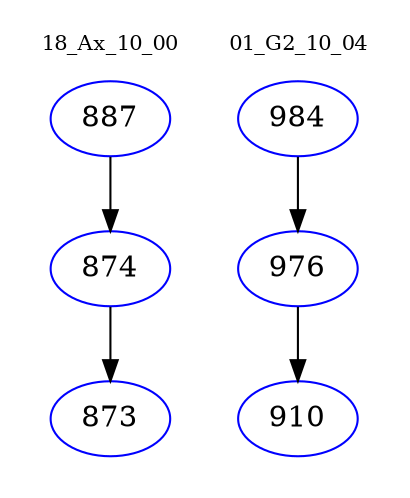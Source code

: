 digraph{
subgraph cluster_0 {
color = white
label = "18_Ax_10_00";
fontsize=10;
T0_887 [label="887", color="blue"]
T0_887 -> T0_874 [color="black"]
T0_874 [label="874", color="blue"]
T0_874 -> T0_873 [color="black"]
T0_873 [label="873", color="blue"]
}
subgraph cluster_1 {
color = white
label = "01_G2_10_04";
fontsize=10;
T1_984 [label="984", color="blue"]
T1_984 -> T1_976 [color="black"]
T1_976 [label="976", color="blue"]
T1_976 -> T1_910 [color="black"]
T1_910 [label="910", color="blue"]
}
}

